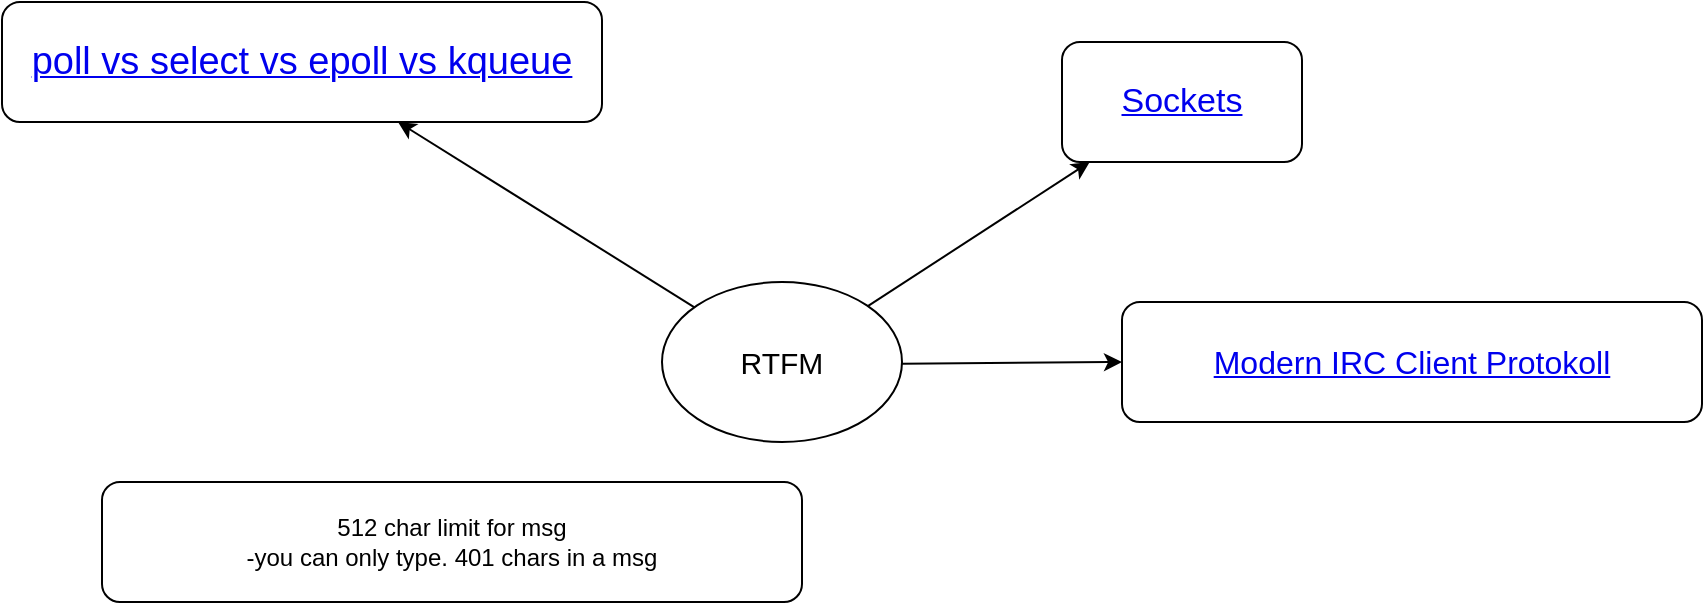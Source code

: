 <mxfile>
    <diagram id="wGuppr9kJ32sMvLZwhZV" name="Page-1">
        <mxGraphModel dx="1357" dy="589" grid="1" gridSize="10" guides="1" tooltips="1" connect="1" arrows="1" fold="1" page="1" pageScale="1" pageWidth="850" pageHeight="1100" math="0" shadow="0">
            <root>
                <mxCell id="0"/>
                <mxCell id="1" parent="0"/>
                <mxCell id="8" value="&lt;a href=&quot;https://nima101.github.io/io_multiplexing&quot;&gt;&lt;font style=&quot;font-size: 19px;&quot;&gt;poll vs select vs epoll vs kqueue&lt;/font&gt;&lt;/a&gt;" style="rounded=1;whiteSpace=wrap;html=1;" parent="1" vertex="1">
                    <mxGeometry x="50" y="130" width="300" height="60" as="geometry"/>
                </mxCell>
                <mxCell id="9" value="&lt;a href=&quot;https://www.geeksforgeeks.org/socket-programming-cc/&quot;&gt;&lt;font style=&quot;font-size: 17px;&quot;&gt;Sockets&lt;/font&gt;&lt;/a&gt;" style="rounded=1;whiteSpace=wrap;html=1;" parent="1" vertex="1">
                    <mxGeometry x="580" y="150" width="120" height="60" as="geometry"/>
                </mxCell>
                <mxCell id="10" value="RTFM" style="ellipse;whiteSpace=wrap;html=1;fontSize=15;" parent="1" vertex="1">
                    <mxGeometry x="380" y="270" width="120" height="80" as="geometry"/>
                </mxCell>
                <mxCell id="11" value="" style="endArrow=classic;html=1;fontSize=15;" parent="1" source="10" target="8" edge="1">
                    <mxGeometry width="50" height="50" relative="1" as="geometry">
                        <mxPoint x="380" y="400" as="sourcePoint"/>
                        <mxPoint x="430" y="350" as="targetPoint"/>
                    </mxGeometry>
                </mxCell>
                <mxCell id="12" value="" style="endArrow=classic;html=1;fontSize=15;" parent="1" source="10" target="9" edge="1">
                    <mxGeometry width="50" height="50" relative="1" as="geometry">
                        <mxPoint x="470" y="280" as="sourcePoint"/>
                        <mxPoint x="520" y="230" as="targetPoint"/>
                    </mxGeometry>
                </mxCell>
                <mxCell id="15" value="" style="endArrow=classic;html=1;fontColor=#FFFFFF;" parent="1" source="10" target="16" edge="1">
                    <mxGeometry width="50" height="50" relative="1" as="geometry">
                        <mxPoint x="600" y="350" as="sourcePoint"/>
                        <mxPoint x="630" y="323.333" as="targetPoint"/>
                        <Array as="points"/>
                    </mxGeometry>
                </mxCell>
                <mxCell id="16" value="&lt;a href=&quot;https://modern.ircdocs.horse/&quot; style=&quot;font-size: 16px;&quot;&gt;Modern IRC Client Protokoll&lt;/a&gt;" style="rounded=1;whiteSpace=wrap;html=1;fontSize=16;" parent="1" vertex="1">
                    <mxGeometry x="610" y="280" width="290" height="60" as="geometry"/>
                </mxCell>
                <mxCell id="17" value="512 char limit for msg&lt;br&gt;-you can only type. 401 chars in a msg" style="rounded=1;whiteSpace=wrap;html=1;" vertex="1" parent="1">
                    <mxGeometry x="100" y="370" width="350" height="60" as="geometry"/>
                </mxCell>
            </root>
        </mxGraphModel>
    </diagram>
</mxfile>